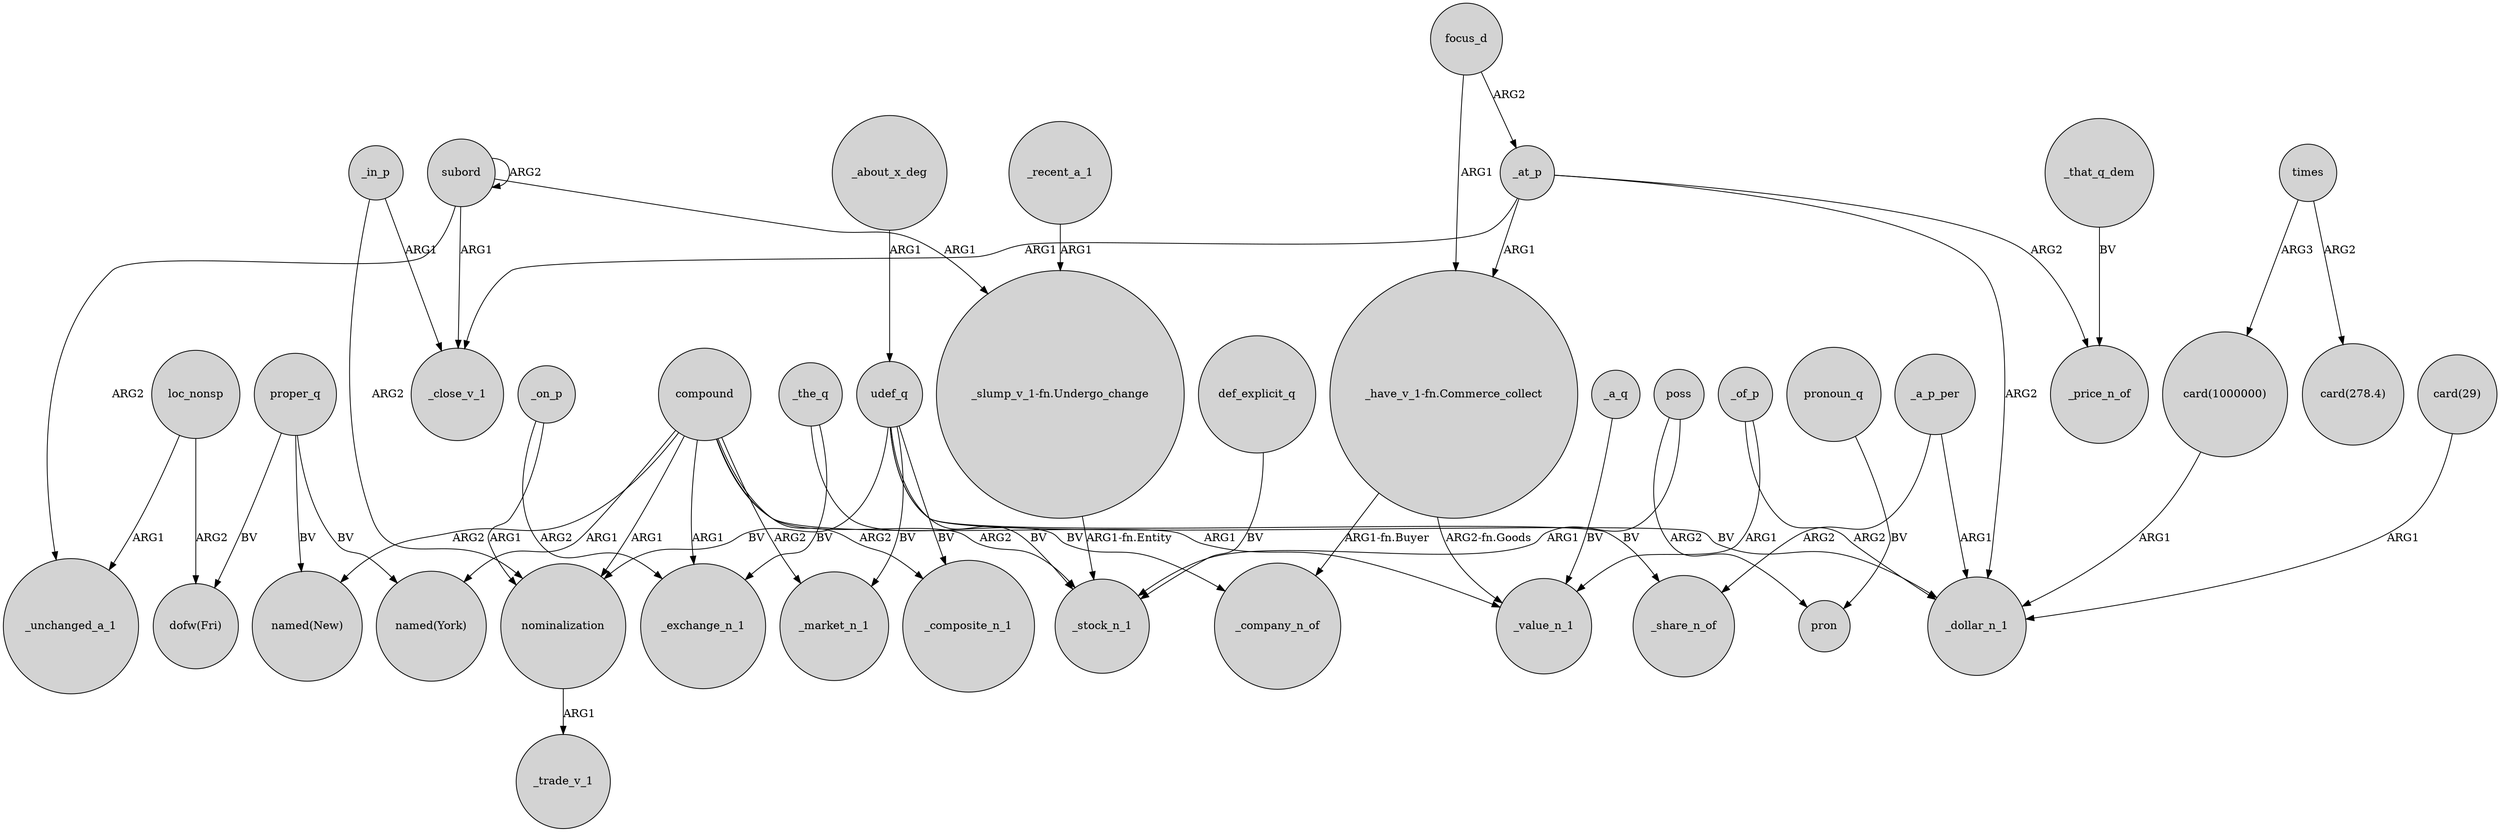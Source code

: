 digraph {
	node [shape=circle style=filled]
	subord -> _close_v_1 [label=ARG1]
	_on_p -> nominalization [label=ARG1]
	udef_q -> _market_n_1 [label=BV]
	subord -> "_slump_v_1-fn.Undergo_change" [label=ARG1]
	proper_q -> "dofw(Fri)" [label=BV]
	subord -> subord [label=ARG2]
	subord -> _unchanged_a_1 [label=ARG2]
	loc_nonsp -> _unchanged_a_1 [label=ARG1]
	compound -> "named(New)" [label=ARG2]
	compound -> _market_n_1 [label=ARG2]
	_at_p -> _close_v_1 [label=ARG1]
	loc_nonsp -> "dofw(Fri)" [label=ARG2]
	"_have_v_1-fn.Commerce_collect" -> _company_n_of [label="ARG1-fn.Buyer"]
	proper_q -> "named(New)" [label=BV]
	udef_q -> nominalization [label=BV]
	times -> "card(1000000)" [label=ARG3]
	def_explicit_q -> _stock_n_1 [label=BV]
	_recent_a_1 -> "_slump_v_1-fn.Undergo_change" [label=ARG1]
	focus_d -> _at_p [label=ARG2]
	_on_p -> _exchange_n_1 [label=ARG2]
	times -> "card(278.4)" [label=ARG2]
	compound -> _exchange_n_1 [label=ARG1]
	proper_q -> "named(York)" [label=BV]
	_about_x_deg -> udef_q [label=ARG1]
	pronoun_q -> pron [label=BV]
	compound -> nominalization [label=ARG1]
	"_have_v_1-fn.Commerce_collect" -> _value_n_1 [label="ARG2-fn.Goods"]
	poss -> pron [label=ARG2]
	_at_p -> _dollar_n_1 [label=ARG2]
	udef_q -> _stock_n_1 [label=BV]
	_a_p_per -> _share_n_of [label=ARG2]
	udef_q -> _share_n_of [label=BV]
	_at_p -> "_have_v_1-fn.Commerce_collect" [label=ARG1]
	compound -> _stock_n_1 [label=ARG2]
	_a_q -> _value_n_1 [label=BV]
	_at_p -> _price_n_of [label=ARG2]
	poss -> _stock_n_1 [label=ARG1]
	"card(29)" -> _dollar_n_1 [label=ARG1]
	focus_d -> "_have_v_1-fn.Commerce_collect" [label=ARG1]
	udef_q -> _dollar_n_1 [label=BV]
	"card(1000000)" -> _dollar_n_1 [label=ARG1]
	_of_p -> _value_n_1 [label=ARG1]
	_a_p_per -> _dollar_n_1 [label=ARG1]
	udef_q -> _composite_n_1 [label=BV]
	_that_q_dem -> _price_n_of [label=BV]
	"_slump_v_1-fn.Undergo_change" -> _stock_n_1 [label="ARG1-fn.Entity"]
	_in_p -> _close_v_1 [label=ARG1]
	compound -> _value_n_1 [label=ARG1]
	compound -> "named(York)" [label=ARG1]
	_of_p -> _dollar_n_1 [label=ARG2]
	_the_q -> _exchange_n_1 [label=BV]
	_in_p -> nominalization [label=ARG2]
	compound -> _composite_n_1 [label=ARG2]
	_the_q -> _company_n_of [label=BV]
	nominalization -> _trade_v_1 [label=ARG1]
}
